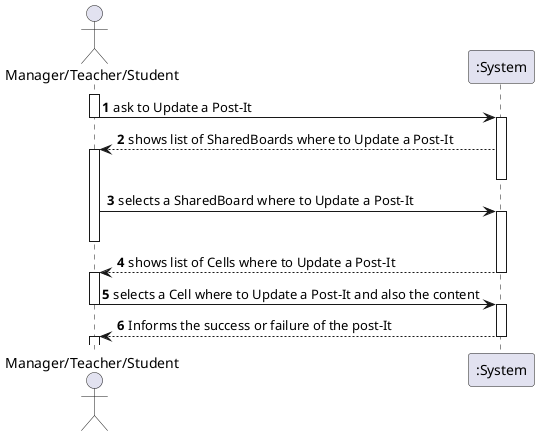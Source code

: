 @startuml
autonumber

actor "Manager/Teacher/Student" as Manager

activate Manager
Manager -> ":System" : ask to Update a Post-It
deactivate Manager
activate ":System"
":System" --> Manager :shows list of SharedBoards where to Update a Post-It
activate Manager
deactivate ":System"

Manager -> ":System" : selects a SharedBoard where to Update a Post-It
activate ":System"
deactivate Manager

":System" --> Manager : shows list of Cells where to Update a Post-It
deactivate ":System"
activate Manager

Manager -> ":System" : selects a Cell where to Update a Post-It and also the content
deactivate Manager
activate ":System"
":System" --> Manager : Informs the success or failure of the post-It
deactivate ":System"
activate Manager

@enduml